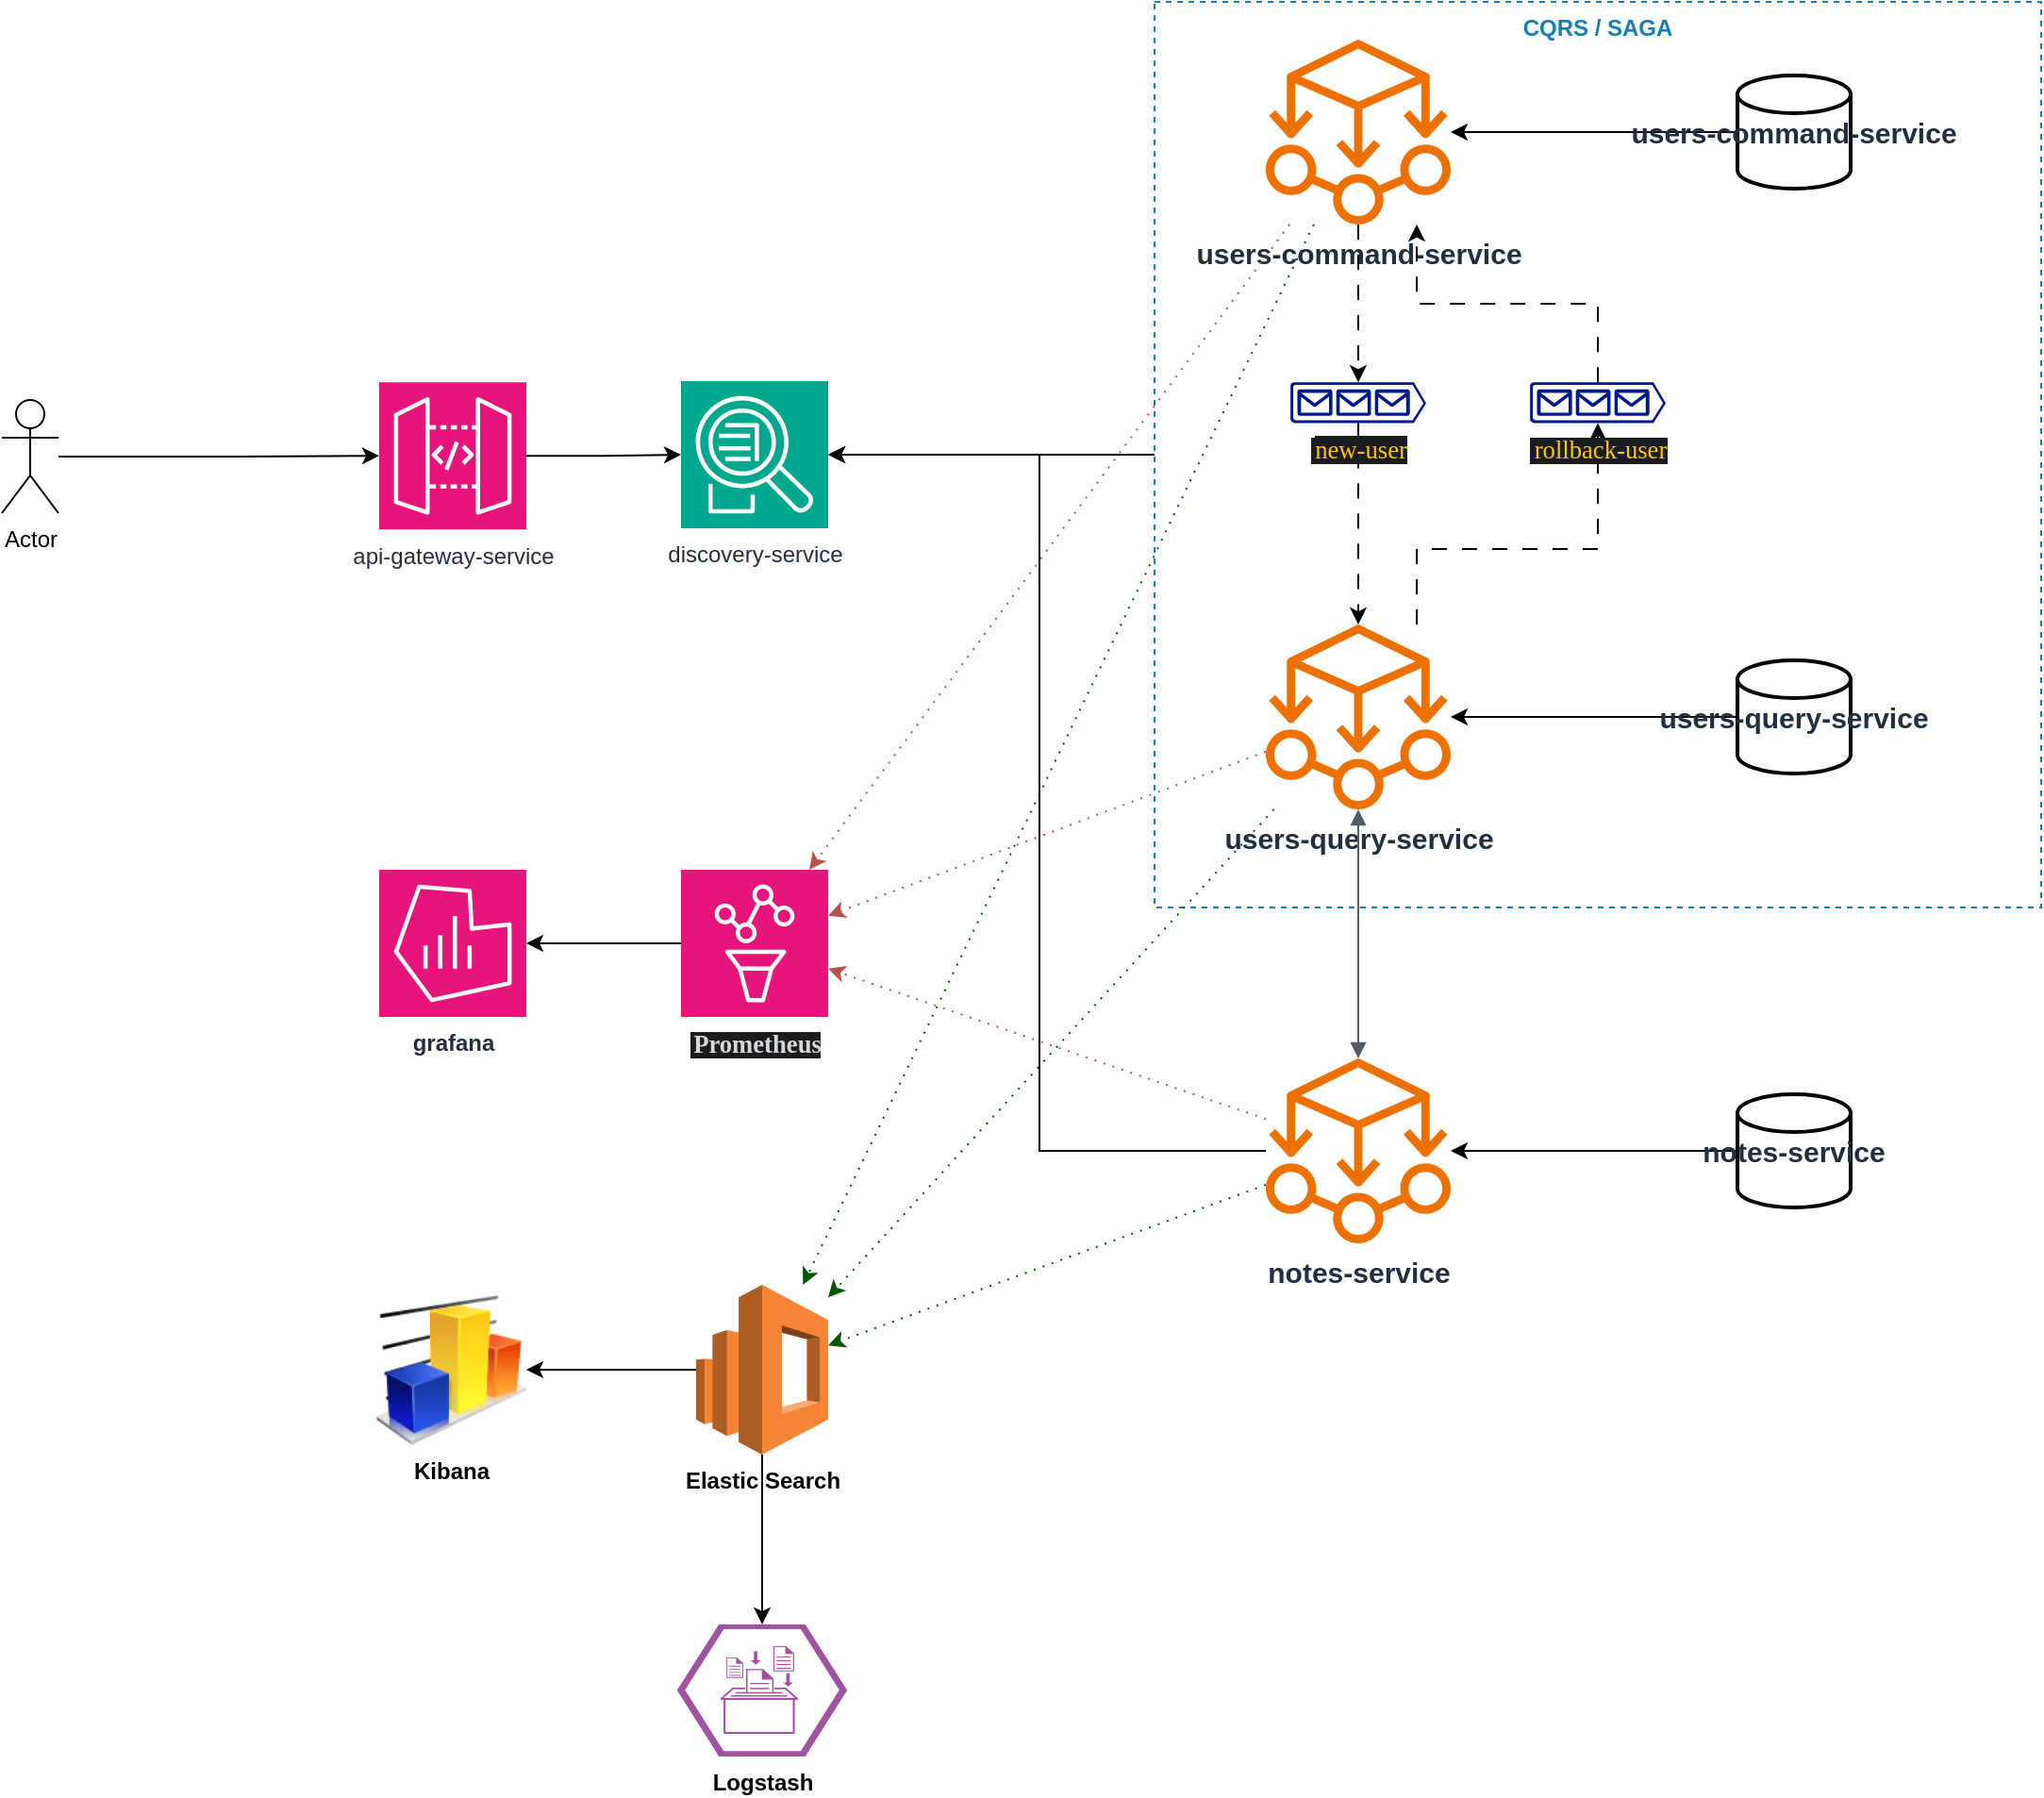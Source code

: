 <mxfile version="24.5.2" type="device">
  <diagram id="Ht1M8jgEwFfnCIfOTk4-" name="Page-1">
    <mxGraphModel dx="1400" dy="743" grid="1" gridSize="10" guides="1" tooltips="1" connect="1" arrows="1" fold="1" page="1" pageScale="1" pageWidth="1169" pageHeight="827" math="0" shadow="0">
      <root>
        <mxCell id="0" />
        <mxCell id="1" parent="0" />
        <mxCell id="-Y3cj4r4HTxuOiC9yCcB-18" value="&lt;b&gt;CQRS / SAGA&lt;/b&gt;" style="fillColor=none;strokeColor=#147EBA;dashed=1;verticalAlign=top;fontStyle=0;fontColor=#147EBA;whiteSpace=wrap;html=1;" parent="1" vertex="1">
          <mxGeometry x="661" y="100" width="470" height="480" as="geometry" />
        </mxCell>
        <mxCell id="-Y3cj4r4HTxuOiC9yCcB-11" style="edgeStyle=orthogonalEdgeStyle;rounded=0;orthogonalLoop=1;jettySize=auto;html=1;dashed=1;dashPattern=8 8;" parent="1" source="-Y3cj4r4HTxuOiC9yCcB-1" target="-Y3cj4r4HTxuOiC9yCcB-8" edge="1">
          <mxGeometry relative="1" as="geometry">
            <Array as="points">
              <mxPoint x="800" y="390" />
              <mxPoint x="896" y="390" />
            </Array>
          </mxGeometry>
        </mxCell>
        <mxCell id="g5xIjcwEQH4wi7cb8cEw-12" style="rounded=0;orthogonalLoop=1;jettySize=auto;html=1;fillColor=#008a00;strokeColor=#005700;dashed=1;dashPattern=1 4;" edge="1" parent="1" source="-Y3cj4r4HTxuOiC9yCcB-1" target="g5xIjcwEQH4wi7cb8cEw-9">
          <mxGeometry relative="1" as="geometry" />
        </mxCell>
        <mxCell id="-Y3cj4r4HTxuOiC9yCcB-1" value="&lt;b&gt;&lt;font style=&quot;font-size: 15px;&quot;&gt;users-query-service&lt;/font&gt;&lt;/b&gt;" style="sketch=0;outlineConnect=0;fontColor=#232F3E;gradientColor=none;fillColor=#ED7100;strokeColor=none;dashed=0;verticalLabelPosition=bottom;verticalAlign=top;align=center;html=1;fontSize=12;fontStyle=0;aspect=fixed;pointerEvents=1;shape=mxgraph.aws4.ec2_aws_microservice_extractor_for_net;" parent="1" vertex="1">
          <mxGeometry x="720" y="430" width="98" height="98" as="geometry" />
        </mxCell>
        <mxCell id="g5xIjcwEQH4wi7cb8cEw-11" style="rounded=0;orthogonalLoop=1;jettySize=auto;html=1;fillColor=#008a00;strokeColor=#005700;dashed=1;dashPattern=1 4;" edge="1" parent="1" source="-Y3cj4r4HTxuOiC9yCcB-2" target="g5xIjcwEQH4wi7cb8cEw-9">
          <mxGeometry relative="1" as="geometry" />
        </mxCell>
        <mxCell id="-Y3cj4r4HTxuOiC9yCcB-2" value="&lt;b&gt;&lt;font style=&quot;font-size: 15px;&quot;&gt;users-command-service&lt;/font&gt;&lt;/b&gt;" style="sketch=0;outlineConnect=0;fontColor=#232F3E;gradientColor=none;fillColor=#ED7100;strokeColor=none;dashed=0;verticalLabelPosition=bottom;verticalAlign=top;align=center;html=1;fontSize=12;fontStyle=0;aspect=fixed;pointerEvents=1;shape=mxgraph.aws4.ec2_aws_microservice_extractor_for_net;" parent="1" vertex="1">
          <mxGeometry x="720" y="120" width="98" height="98" as="geometry" />
        </mxCell>
        <mxCell id="-Y3cj4r4HTxuOiC9yCcB-5" style="edgeStyle=orthogonalEdgeStyle;rounded=0;orthogonalLoop=1;jettySize=auto;html=1;" parent="1" source="-Y3cj4r4HTxuOiC9yCcB-3" target="-Y3cj4r4HTxuOiC9yCcB-2" edge="1">
          <mxGeometry relative="1" as="geometry" />
        </mxCell>
        <mxCell id="-Y3cj4r4HTxuOiC9yCcB-3" value="&lt;b style=&quot;color: rgb(35, 47, 62); text-wrap: nowrap;&quot;&gt;&lt;font style=&quot;font-size: 15px;&quot;&gt;users-command-service&lt;/font&gt;&lt;/b&gt;" style="strokeWidth=2;html=1;shape=mxgraph.flowchart.database;whiteSpace=wrap;" parent="1" vertex="1">
          <mxGeometry x="970" y="139" width="60" height="60" as="geometry" />
        </mxCell>
        <mxCell id="-Y3cj4r4HTxuOiC9yCcB-6" style="edgeStyle=orthogonalEdgeStyle;rounded=0;orthogonalLoop=1;jettySize=auto;html=1;" parent="1" source="-Y3cj4r4HTxuOiC9yCcB-4" target="-Y3cj4r4HTxuOiC9yCcB-1" edge="1">
          <mxGeometry relative="1" as="geometry" />
        </mxCell>
        <mxCell id="-Y3cj4r4HTxuOiC9yCcB-4" value="&lt;b style=&quot;color: rgb(35, 47, 62); text-wrap: nowrap;&quot;&gt;&lt;font style=&quot;font-size: 15px;&quot;&gt;users-query-service&lt;/font&gt;&lt;/b&gt;" style="strokeWidth=2;html=1;shape=mxgraph.flowchart.database;whiteSpace=wrap;" parent="1" vertex="1">
          <mxGeometry x="970" y="449" width="60" height="60" as="geometry" />
        </mxCell>
        <mxCell id="-Y3cj4r4HTxuOiC9yCcB-10" style="edgeStyle=orthogonalEdgeStyle;rounded=0;orthogonalLoop=1;jettySize=auto;html=1;exitX=0.5;exitY=1;exitDx=0;exitDy=0;exitPerimeter=0;dashed=1;dashPattern=8 8;" parent="1" source="-Y3cj4r4HTxuOiC9yCcB-7" target="-Y3cj4r4HTxuOiC9yCcB-1" edge="1">
          <mxGeometry relative="1" as="geometry" />
        </mxCell>
        <mxCell id="-Y3cj4r4HTxuOiC9yCcB-7" value="&lt;span style=&quot;background-color:#191d1f;padding:0px 0px 0px 2px;&quot;&gt;&lt;span style=&quot;color:#d8d8d8;background-color:#191d1f;font-family:&amp;quot;Consolas&amp;quot;;font-size:10pt;white-space:pre;&quot;&gt;&lt;span style=&quot;color:#ffc600;&quot;&gt;new-user&lt;/span&gt;&lt;/span&gt;&lt;/span&gt;" style="sketch=0;aspect=fixed;pointerEvents=1;shadow=0;dashed=0;html=1;strokeColor=none;labelPosition=center;verticalLabelPosition=bottom;verticalAlign=top;align=center;fillColor=#00188D;shape=mxgraph.azure.queue_generic" parent="1" vertex="1">
          <mxGeometry x="733" y="301.6" width="72" height="21.6" as="geometry" />
        </mxCell>
        <mxCell id="-Y3cj4r4HTxuOiC9yCcB-12" style="edgeStyle=orthogonalEdgeStyle;rounded=0;orthogonalLoop=1;jettySize=auto;html=1;dashed=1;dashPattern=8 8;" parent="1" source="-Y3cj4r4HTxuOiC9yCcB-8" target="-Y3cj4r4HTxuOiC9yCcB-2" edge="1">
          <mxGeometry relative="1" as="geometry">
            <Array as="points">
              <mxPoint x="896" y="260" />
              <mxPoint x="800" y="260" />
            </Array>
          </mxGeometry>
        </mxCell>
        <mxCell id="-Y3cj4r4HTxuOiC9yCcB-8" value="&lt;span style=&quot;background-color:#191d1f;padding:0px 0px 0px 2px;&quot;&gt;&lt;span style=&quot;color: rgb(216, 216, 216); font-family: Consolas; font-size: 10pt; white-space-collapse: preserve;&quot;&gt;&lt;span style=&quot;color:#ffc600;&quot;&gt;rollback-user&lt;/span&gt;&lt;/span&gt;&lt;/span&gt;" style="sketch=0;aspect=fixed;pointerEvents=1;shadow=0;dashed=0;html=1;strokeColor=none;labelPosition=center;verticalLabelPosition=bottom;verticalAlign=top;align=center;fillColor=#00188D;shape=mxgraph.azure.queue_generic" parent="1" vertex="1">
          <mxGeometry x="860" y="301.6" width="72" height="21.6" as="geometry" />
        </mxCell>
        <mxCell id="-Y3cj4r4HTxuOiC9yCcB-9" style="edgeStyle=orthogonalEdgeStyle;rounded=0;orthogonalLoop=1;jettySize=auto;html=1;entryX=0.5;entryY=0;entryDx=0;entryDy=0;entryPerimeter=0;dashed=1;dashPattern=8 8;" parent="1" source="-Y3cj4r4HTxuOiC9yCcB-2" target="-Y3cj4r4HTxuOiC9yCcB-7" edge="1">
          <mxGeometry relative="1" as="geometry" />
        </mxCell>
        <mxCell id="-Y3cj4r4HTxuOiC9yCcB-20" style="edgeStyle=orthogonalEdgeStyle;rounded=0;orthogonalLoop=1;jettySize=auto;html=1;" parent="1" source="-Y3cj4r4HTxuOiC9yCcB-18" target="-Y3cj4r4HTxuOiC9yCcB-19" edge="1">
          <mxGeometry relative="1" as="geometry" />
        </mxCell>
        <mxCell id="-Y3cj4r4HTxuOiC9yCcB-19" value="discovery-service" style="sketch=0;points=[[0,0,0],[0.25,0,0],[0.5,0,0],[0.75,0,0],[1,0,0],[0,1,0],[0.25,1,0],[0.5,1,0],[0.75,1,0],[1,1,0],[0,0.25,0],[0,0.5,0],[0,0.75,0],[1,0.25,0],[1,0.5,0],[1,0.75,0]];outlineConnect=0;fontColor=#232F3E;fillColor=#01A88D;strokeColor=#ffffff;dashed=0;verticalLabelPosition=bottom;verticalAlign=top;align=center;html=1;fontSize=12;fontStyle=0;aspect=fixed;shape=mxgraph.aws4.resourceIcon;resIcon=mxgraph.aws4.application_discovery_service;" parent="1" vertex="1">
          <mxGeometry x="410" y="301" width="78" height="78" as="geometry" />
        </mxCell>
        <mxCell id="-Y3cj4r4HTxuOiC9yCcB-24" style="edgeStyle=orthogonalEdgeStyle;rounded=0;orthogonalLoop=1;jettySize=auto;html=1;" parent="1" source="-Y3cj4r4HTxuOiC9yCcB-21" target="-Y3cj4r4HTxuOiC9yCcB-19" edge="1">
          <mxGeometry relative="1" as="geometry">
            <Array as="points">
              <mxPoint x="600" y="709" />
              <mxPoint x="600" y="340" />
            </Array>
          </mxGeometry>
        </mxCell>
        <mxCell id="g5xIjcwEQH4wi7cb8cEw-13" style="rounded=0;orthogonalLoop=1;jettySize=auto;html=1;fillColor=#008a00;strokeColor=#005700;dashed=1;dashPattern=1 4;" edge="1" parent="1" source="-Y3cj4r4HTxuOiC9yCcB-21" target="g5xIjcwEQH4wi7cb8cEw-9">
          <mxGeometry relative="1" as="geometry" />
        </mxCell>
        <mxCell id="-Y3cj4r4HTxuOiC9yCcB-21" value="&lt;b&gt;&lt;font style=&quot;font-size: 15px;&quot;&gt;notes-service&lt;/font&gt;&lt;/b&gt;" style="sketch=0;outlineConnect=0;fontColor=#232F3E;gradientColor=none;fillColor=#ED7100;strokeColor=none;dashed=0;verticalLabelPosition=bottom;verticalAlign=top;align=center;html=1;fontSize=12;fontStyle=0;aspect=fixed;pointerEvents=1;shape=mxgraph.aws4.ec2_aws_microservice_extractor_for_net;" parent="1" vertex="1">
          <mxGeometry x="720" y="660" width="98" height="98" as="geometry" />
        </mxCell>
        <mxCell id="-Y3cj4r4HTxuOiC9yCcB-23" style="edgeStyle=orthogonalEdgeStyle;rounded=0;orthogonalLoop=1;jettySize=auto;html=1;" parent="1" source="-Y3cj4r4HTxuOiC9yCcB-22" target="-Y3cj4r4HTxuOiC9yCcB-21" edge="1">
          <mxGeometry relative="1" as="geometry" />
        </mxCell>
        <mxCell id="-Y3cj4r4HTxuOiC9yCcB-22" value="&lt;b style=&quot;color: rgb(35, 47, 62); text-wrap: nowrap;&quot;&gt;&lt;font style=&quot;font-size: 15px;&quot;&gt;notes-service&lt;/font&gt;&lt;/b&gt;" style="strokeWidth=2;html=1;shape=mxgraph.flowchart.database;whiteSpace=wrap;" parent="1" vertex="1">
          <mxGeometry x="970" y="679" width="60" height="60" as="geometry" />
        </mxCell>
        <mxCell id="-Y3cj4r4HTxuOiC9yCcB-25" value="" style="edgeStyle=orthogonalEdgeStyle;html=1;endArrow=block;elbow=vertical;startArrow=block;startFill=1;endFill=1;strokeColor=#545B64;rounded=0;" parent="1" source="-Y3cj4r4HTxuOiC9yCcB-1" target="-Y3cj4r4HTxuOiC9yCcB-21" edge="1">
          <mxGeometry width="100" relative="1" as="geometry">
            <mxPoint x="600" y="570" as="sourcePoint" />
            <mxPoint x="700" y="570" as="targetPoint" />
          </mxGeometry>
        </mxCell>
        <mxCell id="-Y3cj4r4HTxuOiC9yCcB-27" style="edgeStyle=orthogonalEdgeStyle;rounded=0;orthogonalLoop=1;jettySize=auto;html=1;" parent="1" source="-Y3cj4r4HTxuOiC9yCcB-26" target="-Y3cj4r4HTxuOiC9yCcB-19" edge="1">
          <mxGeometry relative="1" as="geometry" />
        </mxCell>
        <mxCell id="-Y3cj4r4HTxuOiC9yCcB-26" value="api-gateway-service" style="sketch=0;points=[[0,0,0],[0.25,0,0],[0.5,0,0],[0.75,0,0],[1,0,0],[0,1,0],[0.25,1,0],[0.5,1,0],[0.75,1,0],[1,1,0],[0,0.25,0],[0,0.5,0],[0,0.75,0],[1,0.25,0],[1,0.5,0],[1,0.75,0]];outlineConnect=0;fontColor=#232F3E;fillColor=#E7157B;strokeColor=#ffffff;dashed=0;verticalLabelPosition=bottom;verticalAlign=top;align=center;html=1;fontSize=12;fontStyle=0;aspect=fixed;shape=mxgraph.aws4.resourceIcon;resIcon=mxgraph.aws4.api_gateway;" parent="1" vertex="1">
          <mxGeometry x="250" y="301.6" width="78" height="78" as="geometry" />
        </mxCell>
        <mxCell id="XNfFdGujErjBYv-WOLaN-3" style="edgeStyle=orthogonalEdgeStyle;rounded=0;orthogonalLoop=1;jettySize=auto;html=1;" parent="1" source="XNfFdGujErjBYv-WOLaN-2" target="-Y3cj4r4HTxuOiC9yCcB-26" edge="1">
          <mxGeometry relative="1" as="geometry" />
        </mxCell>
        <mxCell id="XNfFdGujErjBYv-WOLaN-2" value="Actor" style="shape=umlActor;verticalLabelPosition=bottom;verticalAlign=top;html=1;outlineConnect=0;" parent="1" vertex="1">
          <mxGeometry x="50" y="311" width="30" height="60" as="geometry" />
        </mxCell>
        <mxCell id="g5xIjcwEQH4wi7cb8cEw-7" style="edgeStyle=orthogonalEdgeStyle;rounded=0;orthogonalLoop=1;jettySize=auto;html=1;" edge="1" parent="1" source="g5xIjcwEQH4wi7cb8cEw-1" target="g5xIjcwEQH4wi7cb8cEw-6">
          <mxGeometry relative="1" as="geometry" />
        </mxCell>
        <mxCell id="g5xIjcwEQH4wi7cb8cEw-1" value="&lt;span style=&quot;background-color:#191d1f;padding:0px 0px 0px 2px;&quot;&gt;&lt;span style=&quot;color: rgb(216, 216, 216); font-family: Consolas; font-size: 10pt; white-space-collapse: preserve;&quot;&gt;&lt;b&gt;Prometheus&lt;/b&gt;&lt;/span&gt;&lt;/span&gt;" style="sketch=0;points=[[0,0,0],[0.25,0,0],[0.5,0,0],[0.75,0,0],[1,0,0],[0,1,0],[0.25,1,0],[0.5,1,0],[0.75,1,0],[1,1,0],[0,0.25,0],[0,0.5,0],[0,0.75,0],[1,0.25,0],[1,0.5,0],[1,0.75,0]];points=[[0,0,0],[0.25,0,0],[0.5,0,0],[0.75,0,0],[1,0,0],[0,1,0],[0.25,1,0],[0.5,1,0],[0.75,1,0],[1,1,0],[0,0.25,0],[0,0.5,0],[0,0.75,0],[1,0.25,0],[1,0.5,0],[1,0.75,0]];outlineConnect=0;fontColor=#232F3E;fillColor=#E7157B;strokeColor=#ffffff;dashed=0;verticalLabelPosition=bottom;verticalAlign=top;align=center;html=1;fontSize=12;fontStyle=0;aspect=fixed;shape=mxgraph.aws4.resourceIcon;resIcon=mxgraph.aws4.managed_service_for_prometheus;" vertex="1" parent="1">
          <mxGeometry x="410" y="560" width="78" height="78" as="geometry" />
        </mxCell>
        <mxCell id="g5xIjcwEQH4wi7cb8cEw-2" style="rounded=0;orthogonalLoop=1;jettySize=auto;html=1;dashed=1;dashPattern=1 4;fillColor=#f8cecc;strokeColor=#b85450;" edge="1" parent="1" source="-Y3cj4r4HTxuOiC9yCcB-2" target="g5xIjcwEQH4wi7cb8cEw-1">
          <mxGeometry relative="1" as="geometry" />
        </mxCell>
        <mxCell id="g5xIjcwEQH4wi7cb8cEw-3" style="rounded=0;orthogonalLoop=1;jettySize=auto;html=1;dashed=1;dashPattern=1 4;fillColor=#f8cecc;strokeColor=#b85450;" edge="1" parent="1" source="-Y3cj4r4HTxuOiC9yCcB-1" target="g5xIjcwEQH4wi7cb8cEw-1">
          <mxGeometry relative="1" as="geometry" />
        </mxCell>
        <mxCell id="g5xIjcwEQH4wi7cb8cEw-4" style="rounded=0;orthogonalLoop=1;jettySize=auto;html=1;dashed=1;dashPattern=1 4;fillColor=#f8cecc;strokeColor=#b85450;" edge="1" parent="1" source="-Y3cj4r4HTxuOiC9yCcB-21" target="g5xIjcwEQH4wi7cb8cEw-1">
          <mxGeometry relative="1" as="geometry" />
        </mxCell>
        <mxCell id="g5xIjcwEQH4wi7cb8cEw-6" value="&lt;b&gt;grafana&lt;/b&gt;" style="sketch=0;points=[[0,0,0],[0.25,0,0],[0.5,0,0],[0.75,0,0],[1,0,0],[0,1,0],[0.25,1,0],[0.5,1,0],[0.75,1,0],[1,1,0],[0,0.25,0],[0,0.5,0],[0,0.75,0],[1,0.25,0],[1,0.5,0],[1,0.75,0]];points=[[0,0,0],[0.25,0,0],[0.5,0,0],[0.75,0,0],[1,0,0],[0,1,0],[0.25,1,0],[0.5,1,0],[0.75,1,0],[1,1,0],[0,0.25,0],[0,0.5,0],[0,0.75,0],[1,0.25,0],[1,0.5,0],[1,0.75,0]];outlineConnect=0;fontColor=#232F3E;fillColor=#E7157B;strokeColor=#ffffff;dashed=0;verticalLabelPosition=bottom;verticalAlign=top;align=center;html=1;fontSize=12;fontStyle=0;aspect=fixed;shape=mxgraph.aws4.resourceIcon;resIcon=mxgraph.aws4.managed_service_for_grafana;" vertex="1" parent="1">
          <mxGeometry x="250" y="560" width="78" height="78" as="geometry" />
        </mxCell>
        <mxCell id="g5xIjcwEQH4wi7cb8cEw-15" value="" style="edgeStyle=orthogonalEdgeStyle;rounded=0;orthogonalLoop=1;jettySize=auto;html=1;" edge="1" parent="1" source="g5xIjcwEQH4wi7cb8cEw-9" target="g5xIjcwEQH4wi7cb8cEw-14">
          <mxGeometry relative="1" as="geometry" />
        </mxCell>
        <mxCell id="g5xIjcwEQH4wi7cb8cEw-17" style="edgeStyle=orthogonalEdgeStyle;rounded=0;orthogonalLoop=1;jettySize=auto;html=1;" edge="1" parent="1" source="g5xIjcwEQH4wi7cb8cEw-9" target="g5xIjcwEQH4wi7cb8cEw-16">
          <mxGeometry relative="1" as="geometry" />
        </mxCell>
        <mxCell id="g5xIjcwEQH4wi7cb8cEw-9" value="&lt;b&gt;Elastic Search&lt;/b&gt;" style="outlineConnect=0;dashed=0;verticalLabelPosition=bottom;verticalAlign=top;align=center;html=1;shape=mxgraph.aws3.elasticsearch_service;fillColor=#F58534;gradientColor=none;" vertex="1" parent="1">
          <mxGeometry x="418" y="780" width="70" height="90" as="geometry" />
        </mxCell>
        <mxCell id="g5xIjcwEQH4wi7cb8cEw-14" value="&lt;b&gt;Logstash&lt;/b&gt;" style="verticalLabelPosition=bottom;sketch=0;html=1;fillColor=#A153A0;strokeColor=#ffffff;verticalAlign=top;align=center;points=[[0,0.5,0],[0.125,0.25,0],[0.25,0,0],[0.5,0,0],[0.75,0,0],[0.875,0.25,0],[1,0.5,0],[0.875,0.75,0],[0.75,1,0],[0.5,1,0],[0.125,0.75,0]];pointerEvents=1;shape=mxgraph.cisco_safe.compositeIcon;bgIcon=mxgraph.cisco_safe.design.blank_device;resIcon=mxgraph.cisco_safe.design.log_collector_2;" vertex="1" parent="1">
          <mxGeometry x="408" y="960" width="90" height="70" as="geometry" />
        </mxCell>
        <mxCell id="g5xIjcwEQH4wi7cb8cEw-16" value="&lt;b&gt;Kibana&lt;/b&gt;" style="image;html=1;image=img/lib/clip_art/finance/Graph_128x128.png" vertex="1" parent="1">
          <mxGeometry x="248" y="785" width="80" height="80" as="geometry" />
        </mxCell>
      </root>
    </mxGraphModel>
  </diagram>
</mxfile>
